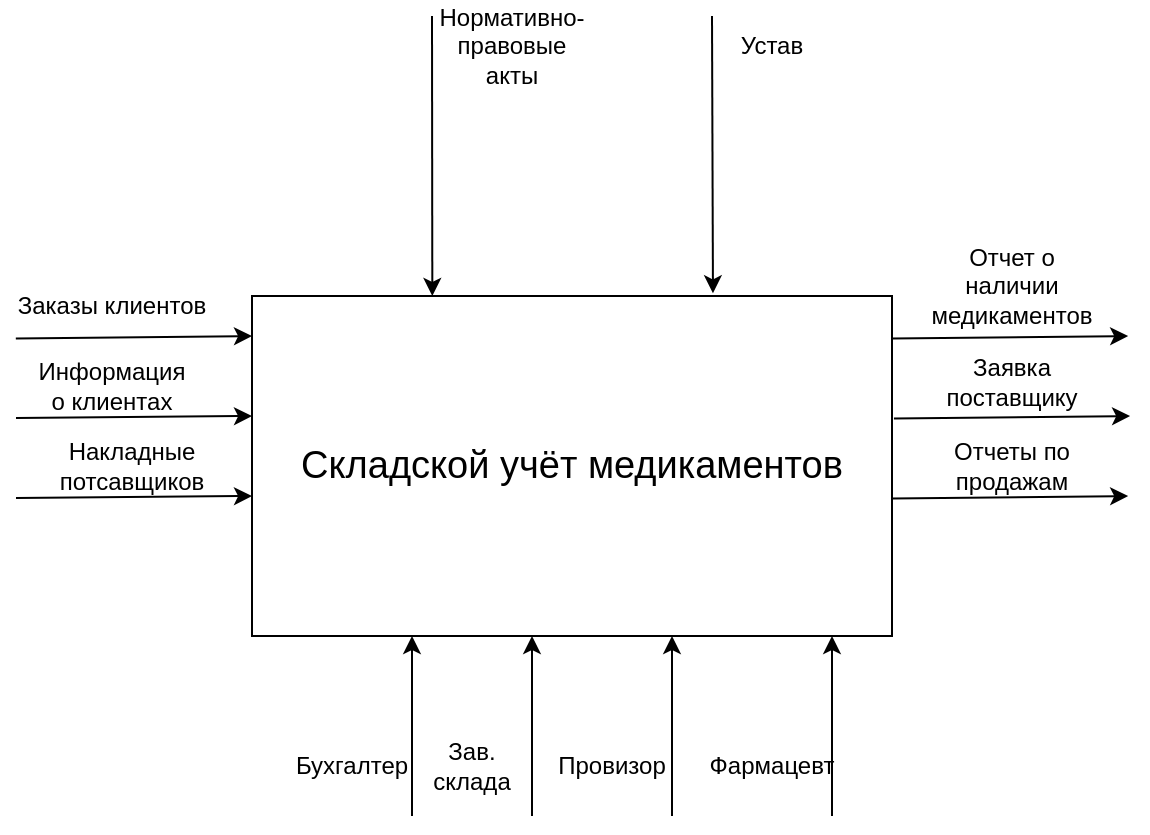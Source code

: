 <mxfile version="24.7.16">
  <diagram name="Страница — 1" id="lPP0jB04un6a4v-Lqit0">
    <mxGraphModel dx="562" dy="645" grid="1" gridSize="10" guides="1" tooltips="1" connect="1" arrows="1" fold="1" page="1" pageScale="1" pageWidth="827" pageHeight="1169" math="0" shadow="0">
      <root>
        <mxCell id="0" />
        <mxCell id="1" parent="0" />
        <mxCell id="3XBt7DRln-UY9J0Ti_wr-1" value="&lt;font style=&quot;font-size: 19px;&quot;&gt;Складской учёт медикаментов&lt;/font&gt;" style="rounded=0;whiteSpace=wrap;html=1;" vertex="1" parent="1">
          <mxGeometry x="190" y="470" width="320" height="170" as="geometry" />
        </mxCell>
        <mxCell id="3XBt7DRln-UY9J0Ti_wr-2" value="" style="endArrow=classic;html=1;rounded=0;entryX=0.063;entryY=0;entryDx=0;entryDy=0;entryPerimeter=0;" edge="1" parent="1">
          <mxGeometry width="50" height="50" relative="1" as="geometry">
            <mxPoint x="280" y="330" as="sourcePoint" />
            <mxPoint x="280.16" y="470" as="targetPoint" />
          </mxGeometry>
        </mxCell>
        <mxCell id="3XBt7DRln-UY9J0Ti_wr-3" value="Нормативно-правовые акты" style="text;html=1;align=center;verticalAlign=middle;whiteSpace=wrap;rounded=0;" vertex="1" parent="1">
          <mxGeometry x="290" y="330" width="60" height="30" as="geometry" />
        </mxCell>
        <mxCell id="3XBt7DRln-UY9J0Ti_wr-5" value="" style="endArrow=classic;html=1;rounded=0;entryX=0.739;entryY=-0.008;entryDx=0;entryDy=0;entryPerimeter=0;" edge="1" parent="1">
          <mxGeometry width="50" height="50" relative="1" as="geometry">
            <mxPoint x="420" y="330" as="sourcePoint" />
            <mxPoint x="420.48" y="468.64" as="targetPoint" />
          </mxGeometry>
        </mxCell>
        <mxCell id="3XBt7DRln-UY9J0Ti_wr-6" value="Устав" style="text;html=1;align=center;verticalAlign=middle;whiteSpace=wrap;rounded=0;" vertex="1" parent="1">
          <mxGeometry x="420" y="330" width="60" height="30" as="geometry" />
        </mxCell>
        <mxCell id="3XBt7DRln-UY9J0Ti_wr-7" value="" style="endArrow=classic;html=1;rounded=0;entryX=-0.006;entryY=0.11;entryDx=0;entryDy=0;entryPerimeter=0;" edge="1" parent="1">
          <mxGeometry width="50" height="50" relative="1" as="geometry">
            <mxPoint x="71.92" y="491.3" as="sourcePoint" />
            <mxPoint x="190.0" y="490.0" as="targetPoint" />
          </mxGeometry>
        </mxCell>
        <mxCell id="3XBt7DRln-UY9J0Ti_wr-9" value="&lt;span style=&quot;text-wrap: nowrap; background-color: rgb(255, 255, 255);&quot;&gt;&lt;font style=&quot;font-size: 12px;&quot;&gt;Заказы клиентов&lt;/font&gt;&lt;/span&gt;" style="text;html=1;align=center;verticalAlign=middle;whiteSpace=wrap;rounded=0;" vertex="1" parent="1">
          <mxGeometry x="90" y="460" width="60" height="30" as="geometry" />
        </mxCell>
        <mxCell id="3XBt7DRln-UY9J0Ti_wr-12" value="" style="endArrow=classic;html=1;rounded=0;entryX=-0.006;entryY=0.11;entryDx=0;entryDy=0;entryPerimeter=0;" edge="1" parent="1">
          <mxGeometry width="50" height="50" relative="1" as="geometry">
            <mxPoint x="72" y="531" as="sourcePoint" />
            <mxPoint x="190" y="530" as="targetPoint" />
          </mxGeometry>
        </mxCell>
        <mxCell id="3XBt7DRln-UY9J0Ti_wr-13" value="Информация о клиентах" style="text;html=1;align=center;verticalAlign=middle;whiteSpace=wrap;rounded=0;" vertex="1" parent="1">
          <mxGeometry x="90" y="500" width="60" height="30" as="geometry" />
        </mxCell>
        <mxCell id="3XBt7DRln-UY9J0Ti_wr-14" value="" style="endArrow=classic;html=1;rounded=0;entryX=-0.006;entryY=0.11;entryDx=0;entryDy=0;entryPerimeter=0;" edge="1" parent="1">
          <mxGeometry width="50" height="50" relative="1" as="geometry">
            <mxPoint x="72" y="571" as="sourcePoint" />
            <mxPoint x="190" y="570" as="targetPoint" />
          </mxGeometry>
        </mxCell>
        <mxCell id="3XBt7DRln-UY9J0Ti_wr-18" value="Накладные потсавщиков" style="text;html=1;align=center;verticalAlign=middle;whiteSpace=wrap;rounded=0;" vertex="1" parent="1">
          <mxGeometry x="100" y="540" width="60" height="30" as="geometry" />
        </mxCell>
        <mxCell id="3XBt7DRln-UY9J0Ti_wr-19" value="" style="endArrow=classic;html=1;rounded=0;" edge="1" parent="1">
          <mxGeometry width="50" height="50" relative="1" as="geometry">
            <mxPoint x="480" y="730" as="sourcePoint" />
            <mxPoint x="480" y="640" as="targetPoint" />
          </mxGeometry>
        </mxCell>
        <mxCell id="3XBt7DRln-UY9J0Ti_wr-20" value="Фармацевт" style="text;html=1;align=center;verticalAlign=middle;whiteSpace=wrap;rounded=0;" vertex="1" parent="1">
          <mxGeometry x="420" y="690" width="60" height="30" as="geometry" />
        </mxCell>
        <mxCell id="3XBt7DRln-UY9J0Ti_wr-21" value="" style="endArrow=classic;html=1;rounded=0;" edge="1" parent="1">
          <mxGeometry width="50" height="50" relative="1" as="geometry">
            <mxPoint x="400" y="730" as="sourcePoint" />
            <mxPoint x="400" y="640" as="targetPoint" />
          </mxGeometry>
        </mxCell>
        <mxCell id="3XBt7DRln-UY9J0Ti_wr-22" value="Провизор" style="text;html=1;align=center;verticalAlign=middle;whiteSpace=wrap;rounded=0;" vertex="1" parent="1">
          <mxGeometry x="340" y="690" width="60" height="30" as="geometry" />
        </mxCell>
        <mxCell id="3XBt7DRln-UY9J0Ti_wr-23" value="" style="endArrow=classic;html=1;rounded=0;" edge="1" parent="1">
          <mxGeometry width="50" height="50" relative="1" as="geometry">
            <mxPoint x="330" y="730" as="sourcePoint" />
            <mxPoint x="330" y="640" as="targetPoint" />
          </mxGeometry>
        </mxCell>
        <mxCell id="3XBt7DRln-UY9J0Ti_wr-24" value="Зав. склада" style="text;html=1;align=center;verticalAlign=middle;whiteSpace=wrap;rounded=0;" vertex="1" parent="1">
          <mxGeometry x="270" y="690" width="60" height="30" as="geometry" />
        </mxCell>
        <mxCell id="3XBt7DRln-UY9J0Ti_wr-26" value="" style="endArrow=classic;html=1;rounded=0;" edge="1" parent="1">
          <mxGeometry width="50" height="50" relative="1" as="geometry">
            <mxPoint x="270" y="730" as="sourcePoint" />
            <mxPoint x="270" y="640" as="targetPoint" />
          </mxGeometry>
        </mxCell>
        <mxCell id="3XBt7DRln-UY9J0Ti_wr-27" value="Бухгалтер" style="text;html=1;align=center;verticalAlign=middle;whiteSpace=wrap;rounded=0;" vertex="1" parent="1">
          <mxGeometry x="210" y="690" width="60" height="30" as="geometry" />
        </mxCell>
        <mxCell id="3XBt7DRln-UY9J0Ti_wr-29" value="" style="endArrow=classic;html=1;rounded=0;entryX=-0.006;entryY=0.11;entryDx=0;entryDy=0;entryPerimeter=0;" edge="1" parent="1">
          <mxGeometry width="50" height="50" relative="1" as="geometry">
            <mxPoint x="510" y="491.3" as="sourcePoint" />
            <mxPoint x="628.08" y="490.0" as="targetPoint" />
          </mxGeometry>
        </mxCell>
        <mxCell id="3XBt7DRln-UY9J0Ti_wr-30" value="Отчет о наличии медикаментов" style="text;html=1;align=center;verticalAlign=middle;whiteSpace=wrap;rounded=0;" vertex="1" parent="1">
          <mxGeometry x="540" y="450" width="60" height="30" as="geometry" />
        </mxCell>
        <mxCell id="3XBt7DRln-UY9J0Ti_wr-31" value="" style="endArrow=classic;html=1;rounded=0;entryX=-0.006;entryY=0.11;entryDx=0;entryDy=0;entryPerimeter=0;" edge="1" parent="1">
          <mxGeometry width="50" height="50" relative="1" as="geometry">
            <mxPoint x="510.96" y="531.3" as="sourcePoint" />
            <mxPoint x="629.04" y="530" as="targetPoint" />
          </mxGeometry>
        </mxCell>
        <mxCell id="3XBt7DRln-UY9J0Ti_wr-32" value="Заявка поставщику" style="text;html=1;align=center;verticalAlign=middle;whiteSpace=wrap;rounded=0;" vertex="1" parent="1">
          <mxGeometry x="540" y="495" width="60" height="35" as="geometry" />
        </mxCell>
        <mxCell id="3XBt7DRln-UY9J0Ti_wr-33" value="" style="endArrow=classic;html=1;rounded=0;entryX=-0.006;entryY=0.11;entryDx=0;entryDy=0;entryPerimeter=0;" edge="1" parent="1">
          <mxGeometry width="50" height="50" relative="1" as="geometry">
            <mxPoint x="510.0" y="571.3" as="sourcePoint" />
            <mxPoint x="628.08" y="570" as="targetPoint" />
          </mxGeometry>
        </mxCell>
        <mxCell id="3XBt7DRln-UY9J0Ti_wr-34" value="Отчеты по продажам" style="text;html=1;align=center;verticalAlign=middle;whiteSpace=wrap;rounded=0;" vertex="1" parent="1">
          <mxGeometry x="540" y="540" width="60" height="30" as="geometry" />
        </mxCell>
      </root>
    </mxGraphModel>
  </diagram>
</mxfile>
